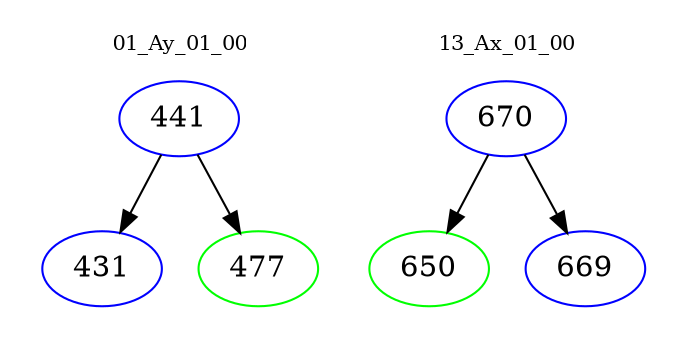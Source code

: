 digraph{
subgraph cluster_0 {
color = white
label = "01_Ay_01_00";
fontsize=10;
T0_441 [label="441", color="blue"]
T0_441 -> T0_431 [color="black"]
T0_431 [label="431", color="blue"]
T0_441 -> T0_477 [color="black"]
T0_477 [label="477", color="green"]
}
subgraph cluster_1 {
color = white
label = "13_Ax_01_00";
fontsize=10;
T1_670 [label="670", color="blue"]
T1_670 -> T1_650 [color="black"]
T1_650 [label="650", color="green"]
T1_670 -> T1_669 [color="black"]
T1_669 [label="669", color="blue"]
}
}
